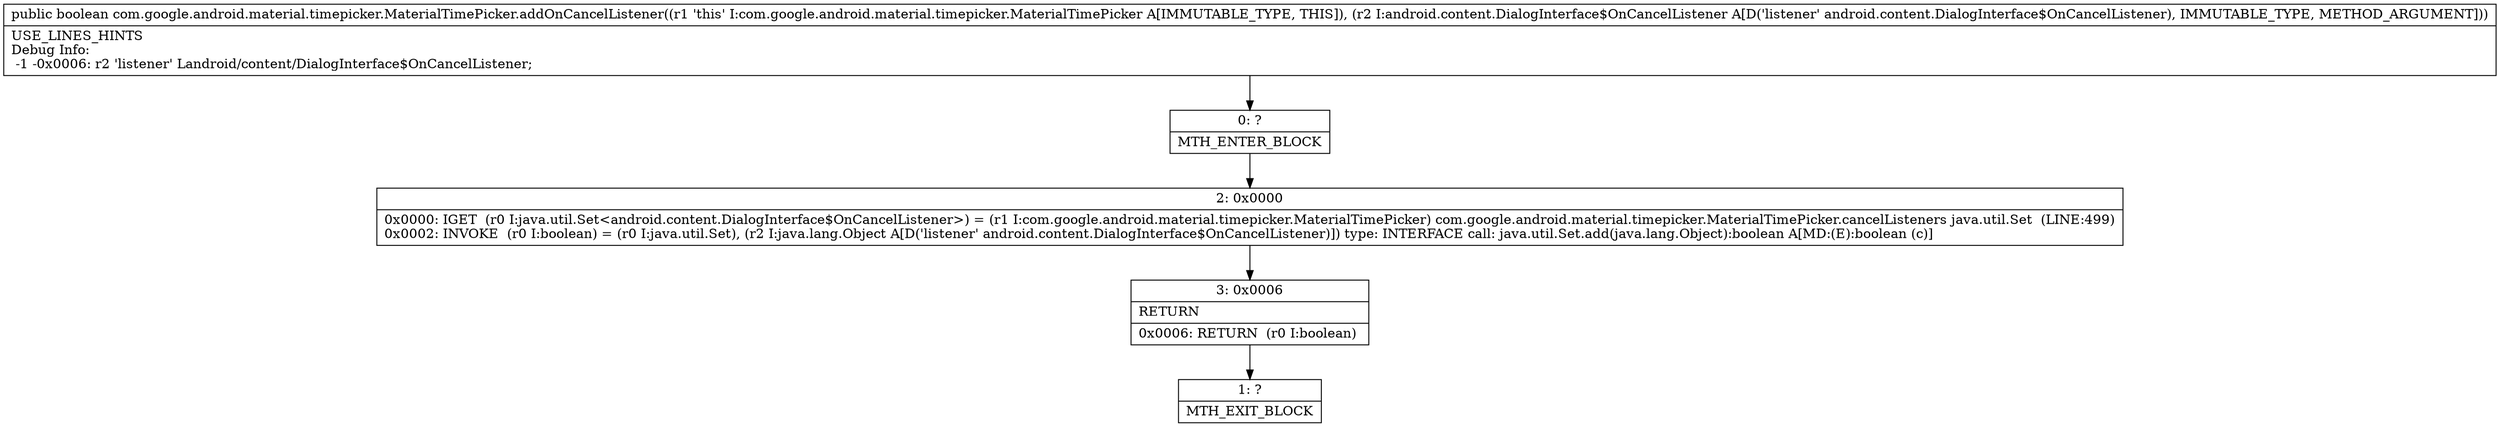 digraph "CFG forcom.google.android.material.timepicker.MaterialTimePicker.addOnCancelListener(Landroid\/content\/DialogInterface$OnCancelListener;)Z" {
Node_0 [shape=record,label="{0\:\ ?|MTH_ENTER_BLOCK\l}"];
Node_2 [shape=record,label="{2\:\ 0x0000|0x0000: IGET  (r0 I:java.util.Set\<android.content.DialogInterface$OnCancelListener\>) = (r1 I:com.google.android.material.timepicker.MaterialTimePicker) com.google.android.material.timepicker.MaterialTimePicker.cancelListeners java.util.Set  (LINE:499)\l0x0002: INVOKE  (r0 I:boolean) = (r0 I:java.util.Set), (r2 I:java.lang.Object A[D('listener' android.content.DialogInterface$OnCancelListener)]) type: INTERFACE call: java.util.Set.add(java.lang.Object):boolean A[MD:(E):boolean (c)]\l}"];
Node_3 [shape=record,label="{3\:\ 0x0006|RETURN\l|0x0006: RETURN  (r0 I:boolean) \l}"];
Node_1 [shape=record,label="{1\:\ ?|MTH_EXIT_BLOCK\l}"];
MethodNode[shape=record,label="{public boolean com.google.android.material.timepicker.MaterialTimePicker.addOnCancelListener((r1 'this' I:com.google.android.material.timepicker.MaterialTimePicker A[IMMUTABLE_TYPE, THIS]), (r2 I:android.content.DialogInterface$OnCancelListener A[D('listener' android.content.DialogInterface$OnCancelListener), IMMUTABLE_TYPE, METHOD_ARGUMENT]))  | USE_LINES_HINTS\lDebug Info:\l  \-1 \-0x0006: r2 'listener' Landroid\/content\/DialogInterface$OnCancelListener;\l}"];
MethodNode -> Node_0;Node_0 -> Node_2;
Node_2 -> Node_3;
Node_3 -> Node_1;
}

